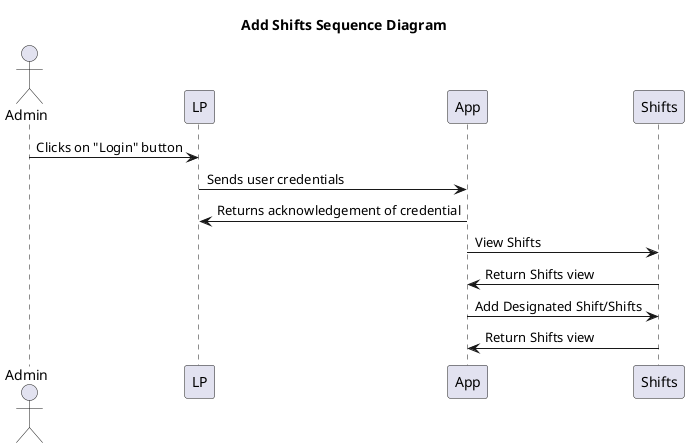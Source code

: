 @startuml Shifts

title Add Shifts Sequence Diagram
actor Admin
Admin -> LP: Clicks on "Login" button
LP -> App: Sends user credentials
App -> LP: Returns acknowledgement of credential
participant "Shifts" as Shifts

App -> Shifts: View Shifts
Shifts -> App: Return Shifts view

App -> Shifts: Add Designated Shift/Shifts
Shifts -> App: Return Shifts view

@enduml